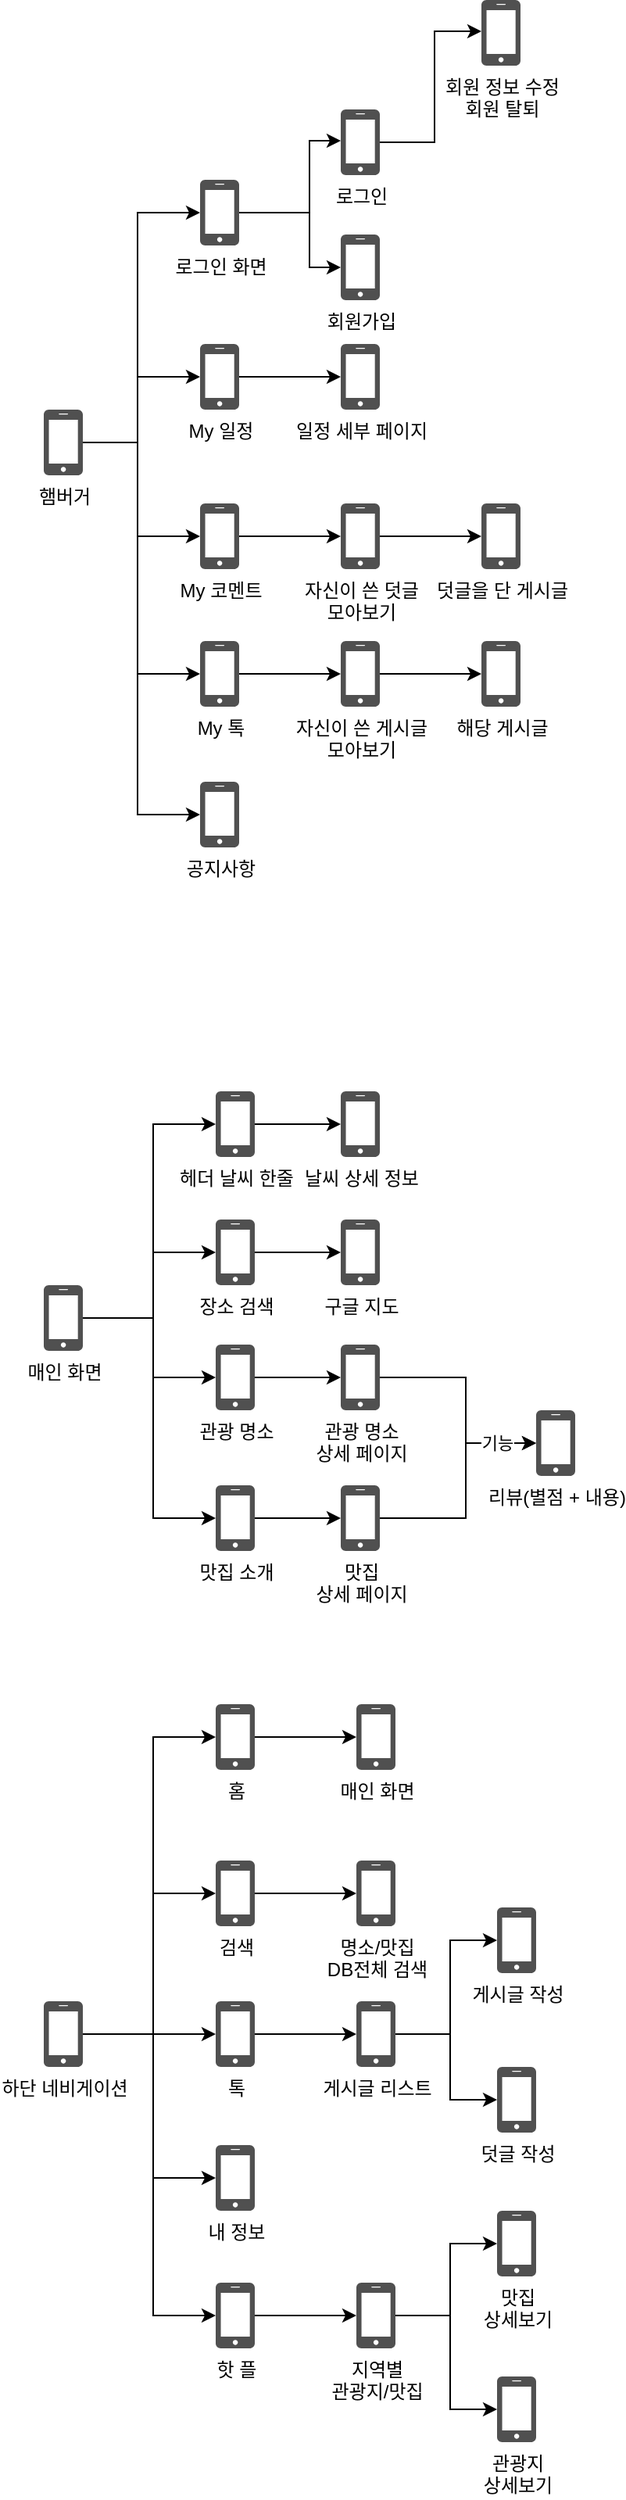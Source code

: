 <mxfile version="15.5.6" type="github">
  <diagram id="V9he01ceWmoxbT-5eS5x" name="Page-1">
    <mxGraphModel dx="580" dy="650" grid="1" gridSize="10" guides="1" tooltips="1" connect="1" arrows="1" fold="1" page="1" pageScale="1" pageWidth="1169" pageHeight="1654" math="0" shadow="0">
      <root>
        <mxCell id="0" />
        <mxCell id="1" parent="0" />
        <mxCell id="nk5KbnTbqSaS5txyQPrg-30" style="edgeStyle=orthogonalEdgeStyle;rounded=0;orthogonalLoop=1;jettySize=auto;html=1;" edge="1" parent="1" source="nk5KbnTbqSaS5txyQPrg-10" target="nk5KbnTbqSaS5txyQPrg-16">
          <mxGeometry relative="1" as="geometry">
            <Array as="points">
              <mxPoint x="330" y="101" />
              <mxPoint x="330" y="30" />
            </Array>
          </mxGeometry>
        </mxCell>
        <mxCell id="nk5KbnTbqSaS5txyQPrg-10" value="로그인" style="sketch=0;pointerEvents=1;shadow=0;dashed=0;html=1;strokeColor=none;fillColor=#505050;labelPosition=center;verticalLabelPosition=bottom;verticalAlign=top;outlineConnect=0;align=center;shape=mxgraph.office.devices.cell_phone_iphone_standalone;" vertex="1" parent="1">
          <mxGeometry x="270" y="80" width="25" height="42" as="geometry" />
        </mxCell>
        <mxCell id="nk5KbnTbqSaS5txyQPrg-13" value="" style="edgeStyle=orthogonalEdgeStyle;rounded=0;orthogonalLoop=1;jettySize=auto;html=1;" edge="1" parent="1" source="nk5KbnTbqSaS5txyQPrg-11" target="nk5KbnTbqSaS5txyQPrg-10">
          <mxGeometry relative="1" as="geometry">
            <Array as="points">
              <mxPoint x="250" y="146" />
              <mxPoint x="250" y="100" />
            </Array>
          </mxGeometry>
        </mxCell>
        <mxCell id="nk5KbnTbqSaS5txyQPrg-28" style="edgeStyle=orthogonalEdgeStyle;rounded=0;orthogonalLoop=1;jettySize=auto;html=1;" edge="1" parent="1" source="nk5KbnTbqSaS5txyQPrg-11" target="nk5KbnTbqSaS5txyQPrg-18">
          <mxGeometry relative="1" as="geometry">
            <Array as="points">
              <mxPoint x="250" y="146" />
              <mxPoint x="250" y="181" />
            </Array>
          </mxGeometry>
        </mxCell>
        <object label="로그인 화면" id="nk5KbnTbqSaS5txyQPrg-11">
          <mxCell style="sketch=0;pointerEvents=1;shadow=0;dashed=0;html=1;strokeColor=none;fillColor=#505050;labelPosition=center;verticalLabelPosition=bottom;verticalAlign=top;outlineConnect=0;align=center;shape=mxgraph.office.devices.cell_phone_iphone_standalone;" vertex="1" parent="1">
            <mxGeometry x="180" y="125" width="25" height="42" as="geometry" />
          </mxCell>
        </object>
        <mxCell id="nk5KbnTbqSaS5txyQPrg-16" value="회원 정보 수정&lt;br&gt;회원 탈퇴" style="sketch=0;pointerEvents=1;shadow=0;dashed=0;html=1;strokeColor=none;fillColor=#505050;labelPosition=center;verticalLabelPosition=bottom;verticalAlign=top;outlineConnect=0;align=center;shape=mxgraph.office.devices.cell_phone_iphone_standalone;" vertex="1" parent="1">
          <mxGeometry x="360" y="10" width="25" height="42" as="geometry" />
        </mxCell>
        <mxCell id="nk5KbnTbqSaS5txyQPrg-18" value="회원가입" style="sketch=0;pointerEvents=1;shadow=0;dashed=0;html=1;strokeColor=none;fillColor=#505050;labelPosition=center;verticalLabelPosition=bottom;verticalAlign=top;outlineConnect=0;align=center;shape=mxgraph.office.devices.cell_phone_iphone_standalone;" vertex="1" parent="1">
          <mxGeometry x="270" y="160" width="25" height="42" as="geometry" />
        </mxCell>
        <mxCell id="nk5KbnTbqSaS5txyQPrg-55" style="edgeStyle=orthogonalEdgeStyle;rounded=0;orthogonalLoop=1;jettySize=auto;html=1;" edge="1" parent="1" source="nk5KbnTbqSaS5txyQPrg-32" target="nk5KbnTbqSaS5txyQPrg-36">
          <mxGeometry relative="1" as="geometry" />
        </mxCell>
        <mxCell id="nk5KbnTbqSaS5txyQPrg-32" value="홈" style="sketch=0;pointerEvents=1;shadow=0;dashed=0;html=1;strokeColor=none;fillColor=#505050;labelPosition=center;verticalLabelPosition=bottom;verticalAlign=top;outlineConnect=0;align=center;shape=mxgraph.office.devices.cell_phone_iphone_standalone;" vertex="1" parent="1">
          <mxGeometry x="190" y="1100" width="25" height="42" as="geometry" />
        </mxCell>
        <mxCell id="nk5KbnTbqSaS5txyQPrg-33" value="" style="edgeStyle=orthogonalEdgeStyle;rounded=0;orthogonalLoop=1;jettySize=auto;html=1;" edge="1" parent="1" source="nk5KbnTbqSaS5txyQPrg-35" target="nk5KbnTbqSaS5txyQPrg-32">
          <mxGeometry relative="1" as="geometry">
            <Array as="points">
              <mxPoint x="150" y="1311" />
              <mxPoint x="150" y="1121" />
            </Array>
          </mxGeometry>
        </mxCell>
        <mxCell id="nk5KbnTbqSaS5txyQPrg-34" style="edgeStyle=orthogonalEdgeStyle;rounded=0;orthogonalLoop=1;jettySize=auto;html=1;" edge="1" parent="1" source="nk5KbnTbqSaS5txyQPrg-35" target="nk5KbnTbqSaS5txyQPrg-37">
          <mxGeometry relative="1" as="geometry">
            <Array as="points">
              <mxPoint x="150" y="1311" />
              <mxPoint x="150" y="1221" />
            </Array>
          </mxGeometry>
        </mxCell>
        <mxCell id="nk5KbnTbqSaS5txyQPrg-45" style="edgeStyle=orthogonalEdgeStyle;rounded=0;orthogonalLoop=1;jettySize=auto;html=1;" edge="1" parent="1" source="nk5KbnTbqSaS5txyQPrg-35" target="nk5KbnTbqSaS5txyQPrg-43">
          <mxGeometry relative="1" as="geometry" />
        </mxCell>
        <mxCell id="nk5KbnTbqSaS5txyQPrg-46" style="edgeStyle=orthogonalEdgeStyle;rounded=0;orthogonalLoop=1;jettySize=auto;html=1;" edge="1" parent="1" source="nk5KbnTbqSaS5txyQPrg-35" target="nk5KbnTbqSaS5txyQPrg-42">
          <mxGeometry relative="1" as="geometry">
            <Array as="points">
              <mxPoint x="150" y="1311" />
              <mxPoint x="150" y="1403" />
            </Array>
          </mxGeometry>
        </mxCell>
        <mxCell id="nk5KbnTbqSaS5txyQPrg-47" style="edgeStyle=orthogonalEdgeStyle;rounded=0;orthogonalLoop=1;jettySize=auto;html=1;" edge="1" parent="1" source="nk5KbnTbqSaS5txyQPrg-35" target="nk5KbnTbqSaS5txyQPrg-44">
          <mxGeometry relative="1" as="geometry">
            <Array as="points">
              <mxPoint x="150" y="1311" />
              <mxPoint x="150" y="1491" />
            </Array>
          </mxGeometry>
        </mxCell>
        <object label="하단 네비게이션" id="nk5KbnTbqSaS5txyQPrg-35">
          <mxCell style="sketch=0;pointerEvents=1;shadow=0;dashed=0;html=1;strokeColor=none;fillColor=#505050;labelPosition=center;verticalLabelPosition=bottom;verticalAlign=top;outlineConnect=0;align=center;shape=mxgraph.office.devices.cell_phone_iphone_standalone;" vertex="1" parent="1">
            <mxGeometry x="80" y="1290" width="25" height="42" as="geometry" />
          </mxCell>
        </object>
        <mxCell id="nk5KbnTbqSaS5txyQPrg-36" value="매인 화면" style="sketch=0;pointerEvents=1;shadow=0;dashed=0;html=1;strokeColor=none;fillColor=#505050;labelPosition=center;verticalLabelPosition=bottom;verticalAlign=top;outlineConnect=0;align=center;shape=mxgraph.office.devices.cell_phone_iphone_standalone;" vertex="1" parent="1">
          <mxGeometry x="280" y="1100" width="25" height="42" as="geometry" />
        </mxCell>
        <mxCell id="nk5KbnTbqSaS5txyQPrg-99" value="" style="edgeStyle=orthogonalEdgeStyle;rounded=0;orthogonalLoop=1;jettySize=auto;html=1;" edge="1" parent="1" source="nk5KbnTbqSaS5txyQPrg-37" target="nk5KbnTbqSaS5txyQPrg-98">
          <mxGeometry relative="1" as="geometry" />
        </mxCell>
        <mxCell id="nk5KbnTbqSaS5txyQPrg-37" value="검색" style="sketch=0;pointerEvents=1;shadow=0;dashed=0;html=1;strokeColor=none;fillColor=#505050;labelPosition=center;verticalLabelPosition=bottom;verticalAlign=top;outlineConnect=0;align=center;shape=mxgraph.office.devices.cell_phone_iphone_standalone;" vertex="1" parent="1">
          <mxGeometry x="190" y="1200" width="25" height="42" as="geometry" />
        </mxCell>
        <mxCell id="nk5KbnTbqSaS5txyQPrg-38" value="날씨 상세 정보" style="sketch=0;pointerEvents=1;shadow=0;dashed=0;html=1;strokeColor=none;fillColor=#505050;labelPosition=center;verticalLabelPosition=bottom;verticalAlign=top;outlineConnect=0;align=center;shape=mxgraph.office.devices.cell_phone_iphone_standalone;" vertex="1" parent="1">
          <mxGeometry x="270" y="708" width="25" height="42" as="geometry" />
        </mxCell>
        <mxCell id="nk5KbnTbqSaS5txyQPrg-79" style="edgeStyle=orthogonalEdgeStyle;rounded=0;orthogonalLoop=1;jettySize=auto;html=1;" edge="1" parent="1" source="nk5KbnTbqSaS5txyQPrg-39" target="nk5KbnTbqSaS5txyQPrg-40">
          <mxGeometry relative="1" as="geometry">
            <Array as="points">
              <mxPoint x="150" y="853" />
              <mxPoint x="150" y="729" />
            </Array>
          </mxGeometry>
        </mxCell>
        <mxCell id="nk5KbnTbqSaS5txyQPrg-80" style="edgeStyle=orthogonalEdgeStyle;rounded=0;orthogonalLoop=1;jettySize=auto;html=1;" edge="1" parent="1" source="nk5KbnTbqSaS5txyQPrg-39" target="nk5KbnTbqSaS5txyQPrg-51">
          <mxGeometry relative="1" as="geometry">
            <Array as="points">
              <mxPoint x="150" y="853" />
              <mxPoint x="150" y="811" />
            </Array>
          </mxGeometry>
        </mxCell>
        <mxCell id="nk5KbnTbqSaS5txyQPrg-81" style="edgeStyle=orthogonalEdgeStyle;rounded=0;orthogonalLoop=1;jettySize=auto;html=1;" edge="1" parent="1" source="nk5KbnTbqSaS5txyQPrg-39" target="nk5KbnTbqSaS5txyQPrg-52">
          <mxGeometry relative="1" as="geometry">
            <Array as="points">
              <mxPoint x="150" y="853" />
              <mxPoint x="150" y="891" />
            </Array>
          </mxGeometry>
        </mxCell>
        <mxCell id="nk5KbnTbqSaS5txyQPrg-82" style="edgeStyle=orthogonalEdgeStyle;rounded=0;orthogonalLoop=1;jettySize=auto;html=1;" edge="1" parent="1" source="nk5KbnTbqSaS5txyQPrg-39" target="nk5KbnTbqSaS5txyQPrg-53">
          <mxGeometry relative="1" as="geometry">
            <Array as="points">
              <mxPoint x="150" y="853" />
              <mxPoint x="150" y="981" />
            </Array>
          </mxGeometry>
        </mxCell>
        <mxCell id="nk5KbnTbqSaS5txyQPrg-39" value="매인 화면" style="sketch=0;pointerEvents=1;shadow=0;dashed=0;html=1;strokeColor=none;fillColor=#505050;labelPosition=center;verticalLabelPosition=bottom;verticalAlign=top;outlineConnect=0;align=center;shape=mxgraph.office.devices.cell_phone_iphone_standalone;" vertex="1" parent="1">
          <mxGeometry x="80" y="832" width="25" height="42" as="geometry" />
        </mxCell>
        <mxCell id="nk5KbnTbqSaS5txyQPrg-86" style="edgeStyle=orthogonalEdgeStyle;rounded=0;orthogonalLoop=1;jettySize=auto;html=1;" edge="1" parent="1" source="nk5KbnTbqSaS5txyQPrg-40" target="nk5KbnTbqSaS5txyQPrg-38">
          <mxGeometry relative="1" as="geometry" />
        </mxCell>
        <mxCell id="nk5KbnTbqSaS5txyQPrg-40" value="헤더 날씨 한줄" style="sketch=0;pointerEvents=1;shadow=0;dashed=0;html=1;strokeColor=none;fillColor=#505050;labelPosition=center;verticalLabelPosition=bottom;verticalAlign=top;outlineConnect=0;align=center;shape=mxgraph.office.devices.cell_phone_iphone_standalone;" vertex="1" parent="1">
          <mxGeometry x="190" y="708" width="25" height="42" as="geometry" />
        </mxCell>
        <mxCell id="nk5KbnTbqSaS5txyQPrg-42" value="내 정보" style="sketch=0;pointerEvents=1;shadow=0;dashed=0;html=1;strokeColor=none;fillColor=#505050;labelPosition=center;verticalLabelPosition=bottom;verticalAlign=top;outlineConnect=0;align=center;shape=mxgraph.office.devices.cell_phone_iphone_standalone;" vertex="1" parent="1">
          <mxGeometry x="190" y="1382" width="25" height="42" as="geometry" />
        </mxCell>
        <mxCell id="nk5KbnTbqSaS5txyQPrg-49" style="edgeStyle=orthogonalEdgeStyle;rounded=0;orthogonalLoop=1;jettySize=auto;html=1;" edge="1" parent="1" source="nk5KbnTbqSaS5txyQPrg-43" target="nk5KbnTbqSaS5txyQPrg-57">
          <mxGeometry relative="1" as="geometry">
            <mxPoint x="280" y="1311" as="targetPoint" />
          </mxGeometry>
        </mxCell>
        <mxCell id="nk5KbnTbqSaS5txyQPrg-43" value="톡" style="sketch=0;pointerEvents=1;shadow=0;dashed=0;html=1;strokeColor=none;fillColor=#505050;labelPosition=center;verticalLabelPosition=bottom;verticalAlign=top;outlineConnect=0;align=center;shape=mxgraph.office.devices.cell_phone_iphone_standalone;" vertex="1" parent="1">
          <mxGeometry x="190" y="1290" width="25" height="42" as="geometry" />
        </mxCell>
        <mxCell id="nk5KbnTbqSaS5txyQPrg-104" style="edgeStyle=orthogonalEdgeStyle;rounded=0;orthogonalLoop=1;jettySize=auto;html=1;" edge="1" parent="1" source="nk5KbnTbqSaS5txyQPrg-44" target="nk5KbnTbqSaS5txyQPrg-102">
          <mxGeometry relative="1" as="geometry" />
        </mxCell>
        <mxCell id="nk5KbnTbqSaS5txyQPrg-44" value="핫 플" style="sketch=0;pointerEvents=1;shadow=0;dashed=0;html=1;strokeColor=none;fillColor=#505050;labelPosition=center;verticalLabelPosition=bottom;verticalAlign=top;outlineConnect=0;align=center;shape=mxgraph.office.devices.cell_phone_iphone_standalone;" vertex="1" parent="1">
          <mxGeometry x="190" y="1470" width="25" height="42" as="geometry" />
        </mxCell>
        <mxCell id="nk5KbnTbqSaS5txyQPrg-88" value="" style="edgeStyle=orthogonalEdgeStyle;rounded=0;orthogonalLoop=1;jettySize=auto;html=1;" edge="1" parent="1" source="nk5KbnTbqSaS5txyQPrg-51" target="nk5KbnTbqSaS5txyQPrg-87">
          <mxGeometry relative="1" as="geometry" />
        </mxCell>
        <mxCell id="nk5KbnTbqSaS5txyQPrg-51" value="장소 검색" style="sketch=0;pointerEvents=1;shadow=0;dashed=0;html=1;strokeColor=none;fillColor=#505050;labelPosition=center;verticalLabelPosition=bottom;verticalAlign=top;outlineConnect=0;align=center;shape=mxgraph.office.devices.cell_phone_iphone_standalone;" vertex="1" parent="1">
          <mxGeometry x="190" y="790" width="25" height="42" as="geometry" />
        </mxCell>
        <mxCell id="nk5KbnTbqSaS5txyQPrg-90" value="" style="edgeStyle=orthogonalEdgeStyle;rounded=0;orthogonalLoop=1;jettySize=auto;html=1;" edge="1" parent="1" source="nk5KbnTbqSaS5txyQPrg-52" target="nk5KbnTbqSaS5txyQPrg-89">
          <mxGeometry relative="1" as="geometry" />
        </mxCell>
        <mxCell id="nk5KbnTbqSaS5txyQPrg-52" value="관광 명소" style="sketch=0;pointerEvents=1;shadow=0;dashed=0;html=1;strokeColor=none;fillColor=#505050;labelPosition=center;verticalLabelPosition=bottom;verticalAlign=top;outlineConnect=0;align=center;shape=mxgraph.office.devices.cell_phone_iphone_standalone;" vertex="1" parent="1">
          <mxGeometry x="190" y="870" width="25" height="42" as="geometry" />
        </mxCell>
        <mxCell id="nk5KbnTbqSaS5txyQPrg-92" value="" style="edgeStyle=orthogonalEdgeStyle;rounded=0;orthogonalLoop=1;jettySize=auto;html=1;" edge="1" parent="1" source="nk5KbnTbqSaS5txyQPrg-53" target="nk5KbnTbqSaS5txyQPrg-91">
          <mxGeometry relative="1" as="geometry" />
        </mxCell>
        <mxCell id="nk5KbnTbqSaS5txyQPrg-53" value="맛집 소개" style="sketch=0;pointerEvents=1;shadow=0;dashed=0;html=1;strokeColor=none;fillColor=#505050;labelPosition=center;verticalLabelPosition=bottom;verticalAlign=top;outlineConnect=0;align=center;shape=mxgraph.office.devices.cell_phone_iphone_standalone;" vertex="1" parent="1">
          <mxGeometry x="190" y="960" width="25" height="42" as="geometry" />
        </mxCell>
        <mxCell id="nk5KbnTbqSaS5txyQPrg-56" value="게시글 작성" style="sketch=0;pointerEvents=1;shadow=0;dashed=0;html=1;strokeColor=none;fillColor=#505050;labelPosition=center;verticalLabelPosition=bottom;verticalAlign=top;outlineConnect=0;align=center;shape=mxgraph.office.devices.cell_phone_iphone_standalone;" vertex="1" parent="1">
          <mxGeometry x="370" y="1230" width="25" height="42" as="geometry" />
        </mxCell>
        <mxCell id="nk5KbnTbqSaS5txyQPrg-96" style="edgeStyle=orthogonalEdgeStyle;rounded=0;orthogonalLoop=1;jettySize=auto;html=1;" edge="1" parent="1" source="nk5KbnTbqSaS5txyQPrg-57" target="nk5KbnTbqSaS5txyQPrg-56">
          <mxGeometry relative="1" as="geometry">
            <Array as="points">
              <mxPoint x="340" y="1311" />
              <mxPoint x="340" y="1251" />
            </Array>
          </mxGeometry>
        </mxCell>
        <mxCell id="nk5KbnTbqSaS5txyQPrg-97" style="edgeStyle=orthogonalEdgeStyle;rounded=0;orthogonalLoop=1;jettySize=auto;html=1;" edge="1" parent="1" source="nk5KbnTbqSaS5txyQPrg-57" target="nk5KbnTbqSaS5txyQPrg-58">
          <mxGeometry relative="1" as="geometry">
            <Array as="points">
              <mxPoint x="340" y="1311" />
              <mxPoint x="340" y="1353" />
            </Array>
          </mxGeometry>
        </mxCell>
        <mxCell id="nk5KbnTbqSaS5txyQPrg-57" value="게시글 리스트" style="sketch=0;pointerEvents=1;shadow=0;dashed=0;html=1;strokeColor=none;fillColor=#505050;labelPosition=center;verticalLabelPosition=bottom;verticalAlign=top;outlineConnect=0;align=center;shape=mxgraph.office.devices.cell_phone_iphone_standalone;" vertex="1" parent="1">
          <mxGeometry x="280" y="1290" width="25" height="42" as="geometry" />
        </mxCell>
        <mxCell id="nk5KbnTbqSaS5txyQPrg-58" value="덧글 작성" style="sketch=0;pointerEvents=1;shadow=0;dashed=0;html=1;strokeColor=none;fillColor=#505050;labelPosition=center;verticalLabelPosition=bottom;verticalAlign=top;outlineConnect=0;align=center;shape=mxgraph.office.devices.cell_phone_iphone_standalone;" vertex="1" parent="1">
          <mxGeometry x="370" y="1332" width="25" height="42" as="geometry" />
        </mxCell>
        <mxCell id="nk5KbnTbqSaS5txyQPrg-71" style="edgeStyle=orthogonalEdgeStyle;rounded=0;orthogonalLoop=1;jettySize=auto;html=1;" edge="1" parent="1" source="nk5KbnTbqSaS5txyQPrg-59" target="nk5KbnTbqSaS5txyQPrg-11">
          <mxGeometry relative="1" as="geometry">
            <Array as="points">
              <mxPoint x="140" y="293" />
              <mxPoint x="140" y="146" />
            </Array>
          </mxGeometry>
        </mxCell>
        <mxCell id="nk5KbnTbqSaS5txyQPrg-72" style="edgeStyle=orthogonalEdgeStyle;rounded=0;orthogonalLoop=1;jettySize=auto;html=1;" edge="1" parent="1" source="nk5KbnTbqSaS5txyQPrg-59" target="nk5KbnTbqSaS5txyQPrg-61">
          <mxGeometry relative="1" as="geometry">
            <Array as="points">
              <mxPoint x="140" y="293" />
              <mxPoint x="140" y="251" />
            </Array>
          </mxGeometry>
        </mxCell>
        <mxCell id="nk5KbnTbqSaS5txyQPrg-73" style="edgeStyle=orthogonalEdgeStyle;rounded=0;orthogonalLoop=1;jettySize=auto;html=1;" edge="1" parent="1" source="nk5KbnTbqSaS5txyQPrg-59" target="nk5KbnTbqSaS5txyQPrg-62">
          <mxGeometry relative="1" as="geometry">
            <Array as="points">
              <mxPoint x="140" y="293" />
              <mxPoint x="140" y="353" />
            </Array>
          </mxGeometry>
        </mxCell>
        <mxCell id="nk5KbnTbqSaS5txyQPrg-74" style="edgeStyle=orthogonalEdgeStyle;rounded=0;orthogonalLoop=1;jettySize=auto;html=1;" edge="1" parent="1" source="nk5KbnTbqSaS5txyQPrg-59" target="nk5KbnTbqSaS5txyQPrg-64">
          <mxGeometry relative="1" as="geometry">
            <Array as="points">
              <mxPoint x="140" y="293" />
              <mxPoint x="140" y="441" />
            </Array>
          </mxGeometry>
        </mxCell>
        <mxCell id="nk5KbnTbqSaS5txyQPrg-85" value="" style="edgeStyle=orthogonalEdgeStyle;rounded=0;orthogonalLoop=1;jettySize=auto;html=1;" edge="1" parent="1" source="nk5KbnTbqSaS5txyQPrg-59" target="nk5KbnTbqSaS5txyQPrg-84">
          <mxGeometry relative="1" as="geometry">
            <Array as="points">
              <mxPoint x="140" y="293" />
              <mxPoint x="140" y="531" />
            </Array>
          </mxGeometry>
        </mxCell>
        <object label="햄버거" id="nk5KbnTbqSaS5txyQPrg-59">
          <mxCell style="sketch=0;pointerEvents=1;shadow=0;dashed=0;html=1;strokeColor=none;fillColor=#505050;labelPosition=center;verticalLabelPosition=bottom;verticalAlign=top;outlineConnect=0;align=center;shape=mxgraph.office.devices.cell_phone_iphone_standalone;" vertex="1" parent="1">
            <mxGeometry x="80" y="272" width="25" height="42" as="geometry" />
          </mxCell>
        </object>
        <mxCell id="nk5KbnTbqSaS5txyQPrg-66" value="" style="edgeStyle=orthogonalEdgeStyle;rounded=0;orthogonalLoop=1;jettySize=auto;html=1;" edge="1" parent="1" source="nk5KbnTbqSaS5txyQPrg-61" target="nk5KbnTbqSaS5txyQPrg-65">
          <mxGeometry relative="1" as="geometry" />
        </mxCell>
        <object label="My 일정" id="nk5KbnTbqSaS5txyQPrg-61">
          <mxCell style="sketch=0;pointerEvents=1;shadow=0;dashed=0;html=1;strokeColor=none;fillColor=#505050;labelPosition=center;verticalLabelPosition=bottom;verticalAlign=top;outlineConnect=0;align=center;shape=mxgraph.office.devices.cell_phone_iphone_standalone;" vertex="1" parent="1">
            <mxGeometry x="180" y="230" width="25" height="42" as="geometry" />
          </mxCell>
        </object>
        <mxCell id="nk5KbnTbqSaS5txyQPrg-68" value="" style="edgeStyle=orthogonalEdgeStyle;rounded=0;orthogonalLoop=1;jettySize=auto;html=1;" edge="1" parent="1" source="nk5KbnTbqSaS5txyQPrg-62" target="nk5KbnTbqSaS5txyQPrg-67">
          <mxGeometry relative="1" as="geometry" />
        </mxCell>
        <object label="My 코멘트" id="nk5KbnTbqSaS5txyQPrg-62">
          <mxCell style="sketch=0;pointerEvents=1;shadow=0;dashed=0;html=1;strokeColor=none;fillColor=#505050;labelPosition=center;verticalLabelPosition=bottom;verticalAlign=top;outlineConnect=0;align=center;shape=mxgraph.office.devices.cell_phone_iphone_standalone;" vertex="1" parent="1">
            <mxGeometry x="180" y="332" width="25" height="42" as="geometry" />
          </mxCell>
        </object>
        <mxCell id="nk5KbnTbqSaS5txyQPrg-70" value="" style="edgeStyle=orthogonalEdgeStyle;rounded=0;orthogonalLoop=1;jettySize=auto;html=1;" edge="1" parent="1" source="nk5KbnTbqSaS5txyQPrg-64" target="nk5KbnTbqSaS5txyQPrg-69">
          <mxGeometry relative="1" as="geometry" />
        </mxCell>
        <object label="My 톡" id="nk5KbnTbqSaS5txyQPrg-64">
          <mxCell style="sketch=0;pointerEvents=1;shadow=0;dashed=0;html=1;strokeColor=none;fillColor=#505050;labelPosition=center;verticalLabelPosition=bottom;verticalAlign=top;outlineConnect=0;align=center;shape=mxgraph.office.devices.cell_phone_iphone_standalone;" vertex="1" parent="1">
            <mxGeometry x="180" y="420" width="25" height="42" as="geometry" />
          </mxCell>
        </object>
        <object label="일정 세부 페이지" id="nk5KbnTbqSaS5txyQPrg-65">
          <mxCell style="sketch=0;pointerEvents=1;shadow=0;dashed=0;html=1;strokeColor=none;fillColor=#505050;labelPosition=center;verticalLabelPosition=bottom;verticalAlign=top;outlineConnect=0;align=center;shape=mxgraph.office.devices.cell_phone_iphone_standalone;" vertex="1" parent="1">
            <mxGeometry x="270" y="230" width="25" height="42" as="geometry" />
          </mxCell>
        </object>
        <mxCell id="nk5KbnTbqSaS5txyQPrg-76" value="" style="edgeStyle=orthogonalEdgeStyle;rounded=0;orthogonalLoop=1;jettySize=auto;html=1;" edge="1" parent="1" source="nk5KbnTbqSaS5txyQPrg-67" target="nk5KbnTbqSaS5txyQPrg-75">
          <mxGeometry relative="1" as="geometry" />
        </mxCell>
        <object label="자신이 쓴 덧글&lt;br&gt;모아보기" id="nk5KbnTbqSaS5txyQPrg-67">
          <mxCell style="sketch=0;pointerEvents=1;shadow=0;dashed=0;html=1;strokeColor=none;fillColor=#505050;labelPosition=center;verticalLabelPosition=bottom;verticalAlign=top;outlineConnect=0;align=center;shape=mxgraph.office.devices.cell_phone_iphone_standalone;" vertex="1" parent="1">
            <mxGeometry x="270" y="332" width="25" height="42" as="geometry" />
          </mxCell>
        </object>
        <mxCell id="nk5KbnTbqSaS5txyQPrg-78" value="" style="edgeStyle=orthogonalEdgeStyle;rounded=0;orthogonalLoop=1;jettySize=auto;html=1;" edge="1" parent="1" source="nk5KbnTbqSaS5txyQPrg-69" target="nk5KbnTbqSaS5txyQPrg-77">
          <mxGeometry relative="1" as="geometry" />
        </mxCell>
        <object label="자신이 쓴 게시글&lt;br&gt;모아보기" id="nk5KbnTbqSaS5txyQPrg-69">
          <mxCell style="sketch=0;pointerEvents=1;shadow=0;dashed=0;html=1;strokeColor=none;fillColor=#505050;labelPosition=center;verticalLabelPosition=bottom;verticalAlign=top;outlineConnect=0;align=center;shape=mxgraph.office.devices.cell_phone_iphone_standalone;" vertex="1" parent="1">
            <mxGeometry x="270" y="420" width="25" height="42" as="geometry" />
          </mxCell>
        </object>
        <object label="덧글을 단 게시글" id="nk5KbnTbqSaS5txyQPrg-75">
          <mxCell style="sketch=0;pointerEvents=1;shadow=0;dashed=0;html=1;strokeColor=none;fillColor=#505050;labelPosition=center;verticalLabelPosition=bottom;verticalAlign=top;outlineConnect=0;align=center;shape=mxgraph.office.devices.cell_phone_iphone_standalone;" vertex="1" parent="1">
            <mxGeometry x="360" y="332" width="25" height="42" as="geometry" />
          </mxCell>
        </object>
        <object label="해당 게시글" id="nk5KbnTbqSaS5txyQPrg-77">
          <mxCell style="sketch=0;pointerEvents=1;shadow=0;dashed=0;html=1;strokeColor=none;fillColor=#505050;labelPosition=center;verticalLabelPosition=bottom;verticalAlign=top;outlineConnect=0;align=center;shape=mxgraph.office.devices.cell_phone_iphone_standalone;" vertex="1" parent="1">
            <mxGeometry x="360" y="420" width="25" height="42" as="geometry" />
          </mxCell>
        </object>
        <object label="공지사항" id="nk5KbnTbqSaS5txyQPrg-84">
          <mxCell style="sketch=0;pointerEvents=1;shadow=0;dashed=0;html=1;strokeColor=none;fillColor=#505050;labelPosition=center;verticalLabelPosition=bottom;verticalAlign=top;outlineConnect=0;align=center;shape=mxgraph.office.devices.cell_phone_iphone_standalone;" vertex="1" parent="1">
            <mxGeometry x="180" y="510" width="25" height="42" as="geometry" />
          </mxCell>
        </object>
        <mxCell id="nk5KbnTbqSaS5txyQPrg-87" value="구글 지도" style="sketch=0;pointerEvents=1;shadow=0;dashed=0;html=1;strokeColor=none;fillColor=#505050;labelPosition=center;verticalLabelPosition=bottom;verticalAlign=top;outlineConnect=0;align=center;shape=mxgraph.office.devices.cell_phone_iphone_standalone;" vertex="1" parent="1">
          <mxGeometry x="270" y="790" width="25" height="42" as="geometry" />
        </mxCell>
        <mxCell id="nk5KbnTbqSaS5txyQPrg-94" value="" style="edgeStyle=orthogonalEdgeStyle;rounded=0;orthogonalLoop=1;jettySize=auto;html=1;" edge="1" parent="1" source="nk5KbnTbqSaS5txyQPrg-89" target="nk5KbnTbqSaS5txyQPrg-93">
          <mxGeometry relative="1" as="geometry">
            <Array as="points">
              <mxPoint x="350" y="891" />
              <mxPoint x="350" y="933" />
            </Array>
          </mxGeometry>
        </mxCell>
        <mxCell id="nk5KbnTbqSaS5txyQPrg-89" value="관광 명소 &lt;br&gt;상세 페이지" style="sketch=0;pointerEvents=1;shadow=0;dashed=0;html=1;strokeColor=none;fillColor=#505050;labelPosition=center;verticalLabelPosition=bottom;verticalAlign=top;outlineConnect=0;align=center;shape=mxgraph.office.devices.cell_phone_iphone_standalone;" vertex="1" parent="1">
          <mxGeometry x="270" y="870" width="25" height="42" as="geometry" />
        </mxCell>
        <mxCell id="nk5KbnTbqSaS5txyQPrg-95" value="기능" style="edgeStyle=orthogonalEdgeStyle;rounded=0;orthogonalLoop=1;jettySize=auto;html=1;" edge="1" parent="1" source="nk5KbnTbqSaS5txyQPrg-91" target="nk5KbnTbqSaS5txyQPrg-93">
          <mxGeometry x="0.662" relative="1" as="geometry">
            <Array as="points">
              <mxPoint x="350" y="981" />
              <mxPoint x="350" y="933" />
            </Array>
            <mxPoint as="offset" />
          </mxGeometry>
        </mxCell>
        <mxCell id="nk5KbnTbqSaS5txyQPrg-91" value="맛집 &lt;br&gt;상세 페이지" style="sketch=0;pointerEvents=1;shadow=0;dashed=0;html=1;strokeColor=none;fillColor=#505050;labelPosition=center;verticalLabelPosition=bottom;verticalAlign=top;outlineConnect=0;align=center;shape=mxgraph.office.devices.cell_phone_iphone_standalone;" vertex="1" parent="1">
          <mxGeometry x="270" y="960" width="25" height="42" as="geometry" />
        </mxCell>
        <mxCell id="nk5KbnTbqSaS5txyQPrg-93" value="리뷰(별점 + 내용)" style="sketch=0;pointerEvents=1;shadow=0;dashed=0;html=1;strokeColor=none;fillColor=#505050;labelPosition=center;verticalLabelPosition=bottom;verticalAlign=top;outlineConnect=0;align=center;shape=mxgraph.office.devices.cell_phone_iphone_standalone;" vertex="1" parent="1">
          <mxGeometry x="395" y="912" width="25" height="42" as="geometry" />
        </mxCell>
        <mxCell id="nk5KbnTbqSaS5txyQPrg-98" value="명소/맛집&lt;br&gt;DB전체 검색" style="sketch=0;pointerEvents=1;shadow=0;dashed=0;html=1;strokeColor=none;fillColor=#505050;labelPosition=center;verticalLabelPosition=bottom;verticalAlign=top;outlineConnect=0;align=center;shape=mxgraph.office.devices.cell_phone_iphone_standalone;" vertex="1" parent="1">
          <mxGeometry x="280" y="1200" width="25" height="42" as="geometry" />
        </mxCell>
        <mxCell id="nk5KbnTbqSaS5txyQPrg-106" value="" style="edgeStyle=orthogonalEdgeStyle;rounded=0;orthogonalLoop=1;jettySize=auto;html=1;" edge="1" parent="1" source="nk5KbnTbqSaS5txyQPrg-102" target="nk5KbnTbqSaS5txyQPrg-105">
          <mxGeometry relative="1" as="geometry">
            <Array as="points">
              <mxPoint x="340" y="1491" />
              <mxPoint x="340" y="1551" />
            </Array>
          </mxGeometry>
        </mxCell>
        <mxCell id="nk5KbnTbqSaS5txyQPrg-108" value="" style="edgeStyle=orthogonalEdgeStyle;rounded=0;orthogonalLoop=1;jettySize=auto;html=1;" edge="1" parent="1" source="nk5KbnTbqSaS5txyQPrg-102" target="nk5KbnTbqSaS5txyQPrg-107">
          <mxGeometry relative="1" as="geometry">
            <Array as="points">
              <mxPoint x="340" y="1491" />
              <mxPoint x="340" y="1445" />
            </Array>
          </mxGeometry>
        </mxCell>
        <mxCell id="nk5KbnTbqSaS5txyQPrg-102" value="지역별&lt;br&gt;관광지/맛집" style="sketch=0;pointerEvents=1;shadow=0;dashed=0;html=1;strokeColor=none;fillColor=#505050;labelPosition=center;verticalLabelPosition=bottom;verticalAlign=top;outlineConnect=0;align=center;shape=mxgraph.office.devices.cell_phone_iphone_standalone;" vertex="1" parent="1">
          <mxGeometry x="280" y="1470" width="25" height="42" as="geometry" />
        </mxCell>
        <mxCell id="nk5KbnTbqSaS5txyQPrg-105" value="관광지 &lt;br&gt;상세보기" style="sketch=0;pointerEvents=1;shadow=0;dashed=0;html=1;strokeColor=none;fillColor=#505050;labelPosition=center;verticalLabelPosition=bottom;verticalAlign=top;outlineConnect=0;align=center;shape=mxgraph.office.devices.cell_phone_iphone_standalone;" vertex="1" parent="1">
          <mxGeometry x="370" y="1530" width="25" height="42" as="geometry" />
        </mxCell>
        <mxCell id="nk5KbnTbqSaS5txyQPrg-107" value="맛집&lt;br&gt;상세보기" style="sketch=0;pointerEvents=1;shadow=0;dashed=0;html=1;strokeColor=none;fillColor=#505050;labelPosition=center;verticalLabelPosition=bottom;verticalAlign=top;outlineConnect=0;align=center;shape=mxgraph.office.devices.cell_phone_iphone_standalone;" vertex="1" parent="1">
          <mxGeometry x="370" y="1424" width="25" height="42" as="geometry" />
        </mxCell>
      </root>
    </mxGraphModel>
  </diagram>
</mxfile>
